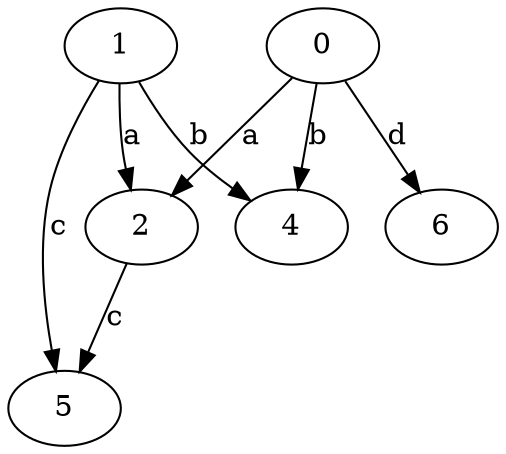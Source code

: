strict digraph  {
1;
2;
4;
5;
6;
0;
1 -> 2  [label=a];
1 -> 4  [label=b];
1 -> 5  [label=c];
2 -> 5  [label=c];
0 -> 2  [label=a];
0 -> 4  [label=b];
0 -> 6  [label=d];
}

